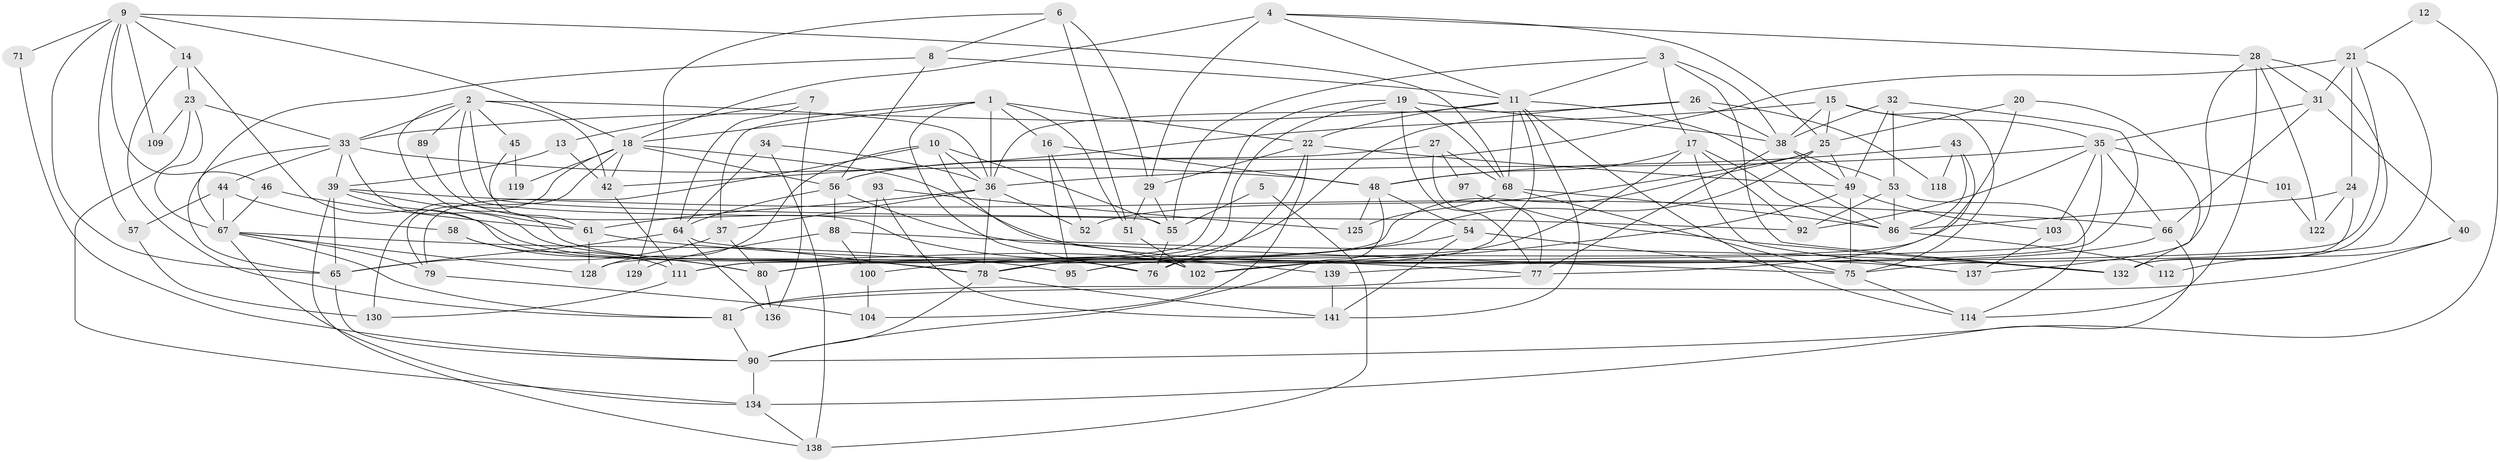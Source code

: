 // original degree distribution, {3: 0.2535211267605634, 7: 0.04225352112676056, 5: 0.176056338028169, 2: 0.1267605633802817, 4: 0.33098591549295775, 6: 0.04929577464788732, 9: 0.007042253521126761, 10: 0.007042253521126761, 8: 0.007042253521126761}
// Generated by graph-tools (version 1.1) at 2025/11/02/27/25 16:11:23]
// undirected, 99 vertices, 235 edges
graph export_dot {
graph [start="1"]
  node [color=gray90,style=filled];
  1 [super="+124"];
  2 [super="+60"];
  3;
  4 [super="+142"];
  5;
  6;
  7;
  8 [super="+133"];
  9 [super="+63"];
  10 [super="+62"];
  11 [super="+126"];
  12;
  13;
  14;
  15 [super="+107"];
  16;
  17 [super="+47"];
  18 [super="+59"];
  19;
  20;
  21 [super="+113"];
  22 [super="+41"];
  23 [super="+73"];
  24 [super="+74"];
  25 [super="+96"];
  26;
  27;
  28 [super="+91"];
  29 [super="+30"];
  31;
  32;
  33 [super="+83"];
  34 [super="+82"];
  35 [super="+123"];
  36;
  37 [super="+50"];
  38 [super="+116"];
  39 [super="+94"];
  40;
  42;
  43;
  44;
  45;
  46;
  48 [super="+69"];
  49 [super="+84"];
  51 [super="+87"];
  52;
  53 [super="+127"];
  54;
  55 [super="+117"];
  56 [super="+121"];
  57;
  58;
  61 [super="+135"];
  64 [super="+72"];
  65 [super="+140"];
  66;
  67 [super="+70"];
  68 [super="+131"];
  71;
  75 [super="+99"];
  76;
  77 [super="+105"];
  78 [super="+85"];
  79;
  80 [super="+98"];
  81;
  86 [super="+108"];
  88;
  89;
  90 [super="+120"];
  92;
  93;
  95;
  97;
  100 [super="+106"];
  101;
  102 [super="+110"];
  103;
  104;
  109;
  111 [super="+115"];
  112;
  114;
  118;
  119;
  122;
  125;
  128;
  129;
  130;
  132;
  134;
  136;
  137;
  138;
  139;
  141;
  1 -- 36;
  1 -- 22;
  1 -- 16;
  1 -- 18;
  1 -- 51;
  1 -- 37;
  1 -- 76;
  2 -- 33;
  2 -- 36;
  2 -- 42;
  2 -- 89;
  2 -- 102;
  2 -- 92;
  2 -- 45;
  2 -- 55;
  3 -- 132;
  3 -- 17;
  3 -- 11;
  3 -- 55;
  3 -- 38;
  4 -- 29 [weight=2];
  4 -- 18;
  4 -- 25;
  4 -- 11;
  4 -- 28;
  5 -- 138;
  5 -- 55;
  6 -- 51;
  6 -- 8;
  6 -- 29;
  6 -- 129;
  7 -- 64;
  7 -- 13;
  7 -- 136;
  8 -- 11;
  8 -- 67;
  8 -- 56;
  9 -- 65;
  9 -- 57;
  9 -- 71;
  9 -- 109;
  9 -- 46;
  9 -- 14;
  9 -- 18;
  9 -- 68;
  10 -- 36;
  10 -- 55;
  10 -- 102;
  10 -- 128;
  10 -- 79;
  11 -- 95;
  11 -- 22 [weight=2];
  11 -- 68;
  11 -- 114;
  11 -- 141;
  11 -- 86;
  11 -- 33;
  12 -- 21;
  12 -- 90;
  13 -- 42;
  13 -- 39;
  14 -- 81;
  14 -- 78;
  14 -- 23;
  15 -- 42;
  15 -- 35;
  15 -- 75;
  15 -- 38;
  15 -- 25;
  16 -- 52;
  16 -- 95;
  16 -- 48;
  17 -- 95;
  17 -- 92;
  17 -- 86;
  17 -- 137;
  17 -- 48;
  18 -- 42;
  18 -- 56;
  18 -- 130;
  18 -- 137;
  18 -- 119;
  18 -- 79;
  19 -- 111;
  19 -- 128;
  19 -- 38;
  19 -- 77;
  19 -- 68;
  20 -- 132;
  20 -- 76;
  20 -- 25;
  21 -- 102;
  21 -- 24 [weight=2];
  21 -- 56;
  21 -- 75;
  21 -- 31;
  22 -- 76;
  22 -- 104;
  22 -- 29;
  22 -- 49;
  23 -- 33;
  23 -- 134;
  23 -- 67;
  23 -- 109;
  24 -- 122;
  24 -- 86;
  24 -- 132;
  25 -- 52;
  25 -- 80;
  25 -- 49;
  25 -- 111;
  26 -- 36;
  26 -- 118;
  26 -- 38;
  26 -- 78;
  27 -- 68;
  27 -- 97;
  27 -- 56;
  27 -- 77;
  28 -- 137;
  28 -- 114;
  28 -- 132;
  28 -- 122;
  28 -- 31;
  29 -- 51;
  29 -- 55;
  31 -- 35;
  31 -- 40;
  31 -- 66;
  32 -- 49;
  32 -- 38;
  32 -- 53;
  32 -- 78;
  33 -- 48;
  33 -- 39;
  33 -- 44;
  33 -- 65;
  33 -- 76;
  34 -- 36;
  34 -- 138;
  34 -- 64;
  35 -- 80;
  35 -- 66;
  35 -- 101;
  35 -- 103;
  35 -- 36;
  35 -- 92;
  36 -- 37;
  36 -- 52;
  36 -- 61;
  36 -- 78;
  37 -- 65;
  37 -- 80;
  38 -- 77;
  38 -- 49;
  38 -- 53;
  39 -- 80;
  39 -- 65;
  39 -- 66;
  39 -- 61;
  39 -- 138;
  40 -- 81;
  40 -- 112;
  42 -- 111;
  43 -- 48;
  43 -- 77;
  43 -- 118;
  43 -- 86;
  44 -- 67;
  44 -- 57;
  44 -- 58;
  45 -- 61;
  45 -- 119;
  46 -- 67;
  46 -- 61;
  48 -- 90;
  48 -- 54;
  48 -- 125;
  49 -- 103;
  49 -- 75;
  49 -- 102;
  51 -- 102;
  53 -- 114;
  53 -- 92;
  53 -- 86;
  54 -- 141;
  54 -- 75;
  54 -- 100;
  55 -- 76;
  56 -- 88;
  56 -- 75;
  56 -- 64;
  57 -- 130;
  58 -- 80;
  58 -- 111;
  61 -- 128;
  61 -- 77;
  64 -- 136;
  64 -- 65;
  64 -- 78;
  65 -- 90;
  66 -- 134;
  66 -- 139;
  67 -- 79;
  67 -- 81;
  67 -- 95;
  67 -- 128;
  67 -- 134;
  68 -- 75;
  68 -- 86;
  68 -- 125;
  71 -- 90;
  75 -- 114;
  77 -- 81;
  78 -- 141;
  78 -- 90;
  79 -- 104;
  80 -- 136;
  81 -- 90;
  86 -- 112;
  88 -- 132;
  88 -- 100;
  88 -- 129;
  89 -- 139;
  90 -- 134;
  93 -- 141;
  93 -- 125;
  93 -- 100;
  97 -- 132;
  100 -- 104 [weight=2];
  101 -- 122;
  103 -- 137;
  111 -- 130;
  134 -- 138;
  139 -- 141;
}
